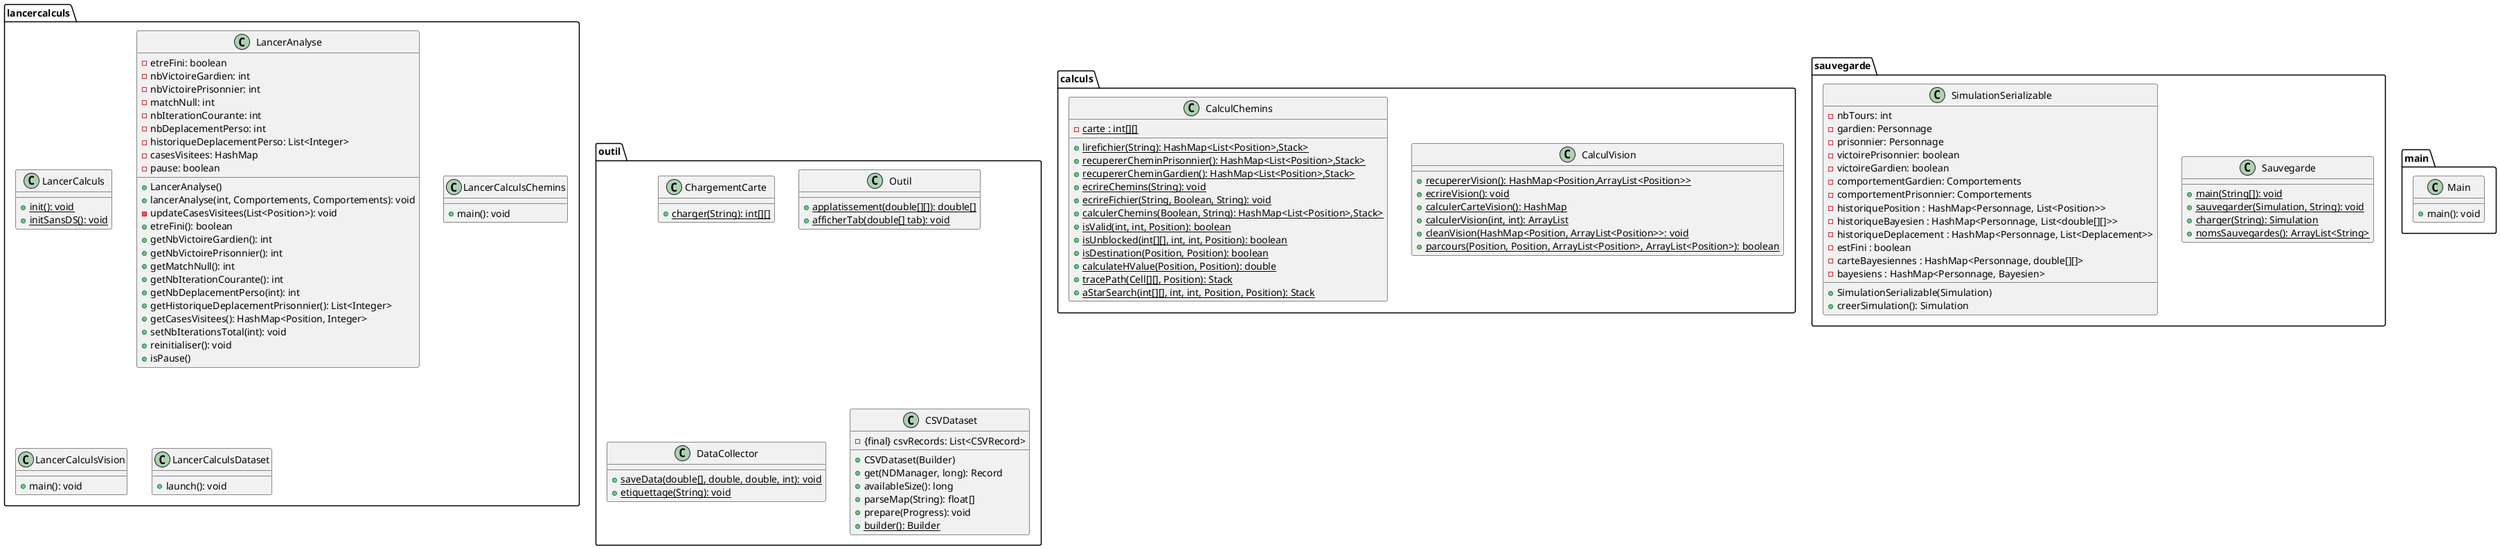 @startuml

package "lancercalculs"{
  class LancerCalculs{
    + {static} init(): void
    + {static} initSansDS(): void
  }
  class LancerAnalyse{
    - etreFini: boolean
    - nbVictoireGardien: int
    - nbVictoirePrisonnier: int
    - matchNull: int
    - nbIterationCourante: int
    - nbDeplacementPerso: int
    - historiqueDeplacementPerso: List<Integer>
    - casesVisitees: HashMap
    - pause: boolean
    + LancerAnalyse()
    + lancerAnalyse(int, Comportements, Comportements): void
    - updateCasesVisitees(List<Position>): void
    + etreFini(): boolean
    + getNbVictoireGardien(): int
    + getNbVictoirePrisonnier(): int
    + getMatchNull(): int
    + getNbIterationCourante(): int
    + getNbDeplacementPerso(int): int
    + getHistoriqueDeplacementPrisonnier(): List<Integer>
    + getCasesVisitees(): HashMap<Position, Integer>
    + setNbIterationsTotal(int): void
    + reinitialiser(): void
    + isPause()
  }
  class LancerCalculsChemins{
    + main(): void
  }
  class LancerCalculsVision{
      + main(): void
  }
  class LancerCalculsDataset{
        + launch(): void
  }
}
package "outil"{
    class ChargementCarte{
        + {static} charger(String): int[][]
    }
    class Outil{
      + {static} applatissement(double[][]): double[]
      + {static} afficherTab(double[] tab): void
    }
    class DataCollector{
        + {static} saveData(double[], double, double, int): void
        + {static} etiquettage(String): void
    }
    class CSVDataset{
        - {final} csvRecords: List<CSVRecord>
        + CSVDataset(Builder)
        + get(NDManager, long): Record
        + availableSize(): long
        + parseMap(String): float[]
        + prepare(Progress): void
        + {static} builder(): Builder
    }
}

package "calculs"{
  class CalculVision{
    + {static} recupererVision(): HashMap<Position,ArrayList<Position>>
    + {static} ecrireVision(): void
    + {static} calculerCarteVision(): HashMap
    + {static} calculerVision(int, int): ArrayList
    + {static} cleanVision(HashMap<Position, ArrayList<Position>>: void
    + {static} parcours(Position, Position, ArrayList<Position>, ArrayList<Position>): boolean
  }
  class CalculChemins {
    - {static} carte : int[][]
    + {static} lirefichier(String): HashMap<List<Position>,Stack>
    + {static} recupererCheminPrisonnier(): HashMap<List<Position>,Stack>
    + {static} recupererCheminGardien(): HashMap<List<Position>,Stack>
    + {static} ecrireChemins(String): void
    + {static} ecrireFichier(String, Boolean, String): void
    + {static} calculerChemins(Boolean, String): HashMap<List<Position>,Stack>
    + {static} isValid(int, int, Position): boolean
    + {static} isUnblocked(int[][], int, int, Position): boolean
    + {static} isDestination(Position, Position): boolean
    + {static} calculateHValue(Position, Position): double
    + {static} tracePath(Cell[][], Position): Stack
    + {static} aStarSearch(int[][], int, int, Position, Position): Stack
  }
}

package sauvegarde{
    class Sauvegarde{
    + {static} main(String[]): void
    + {static} sauvegarder(Simulation, String): void
    + {static} charger(String): Simulation
    + {static} nomsSauvegardes(): ArrayList<String>
    }
    class SimulationSerializable{
        - nbTours: int
        - gardien: Personnage
        - prisonnier: Personnage
        - victoirePrisonnier: boolean
        - victoireGardien: boolean
        - comportementGardien: Comportements
        - comportementPrisonnier: Comportements
        - historiquePosition : HashMap<Personnage, List<Position>>
        - historiqueBayesien : HashMap<Personnage, List<double[][]>>
        - historiqueDeplacement : HashMap<Personnage, List<Deplacement>>
        - estFini : boolean
        - carteBayesiennes : HashMap<Personnage, double[][]>
        - bayesiens : HashMap<Personnage, Bayesien>
        + SimulationSerializable(Simulation)
        + creerSimulation(): Simulation
    }
}


package "main"{
  class Main{
    + main(): void
  }
}


@enduml